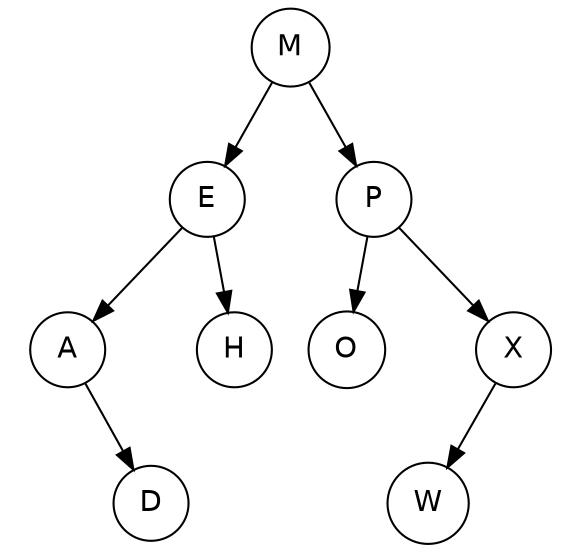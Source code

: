 digraph E {
	graph [fontname = "Helvetica"];
	node [fontname = "Helvetica",shape=circle];
	edge [fontname = "Helvetica"];

	M -> E;
	mM [label="", width=0.1, style=invis];
	M -> mM [style=invis];
	M -> P;
	{rank=same E -> mM -> P [style=invis]};
	
	E -> A;
	lE [label="", width=0.1, style=invis];
	E -> lE [style=invis];
	E -> H;
	{rank=same A -> lE -> H [style=invis]};

	P -> O;
	mP [label="", width=0.1, style=invis];
	P -> mP [style=invis];
	P -> X;
	{rank=same O -> mP -> X [style=invis]};

	lA [label="", width=0.1, style=invis];
	A -> lA [style=invis];
	mA [label="", width=0.1, style=invis];
	A -> mA [style=invis];
	A -> D;
	{rank=same lA -> mA -> D [style=invis]};

	lX [label="", width=0.1, style=invis];
	X -> W;
	mX [label="", width=0.1, style=invis];
	X -> mX [style=invis];
	rX [label="", width=0.1, style=invis];
	X -> rX [style=invis];
	{rank=same W -> mX -> rX [style=invis]};
}
